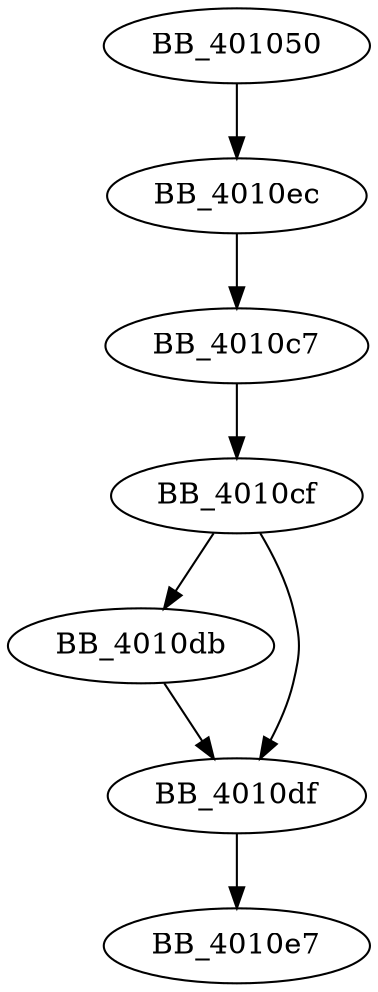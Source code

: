 DiGraph sub_401050{
BB_401050->BB_4010ec
BB_4010c7->BB_4010cf
BB_4010cf->BB_4010db
BB_4010cf->BB_4010df
BB_4010db->BB_4010df
BB_4010df->BB_4010e7
BB_4010ec->BB_4010c7
}

